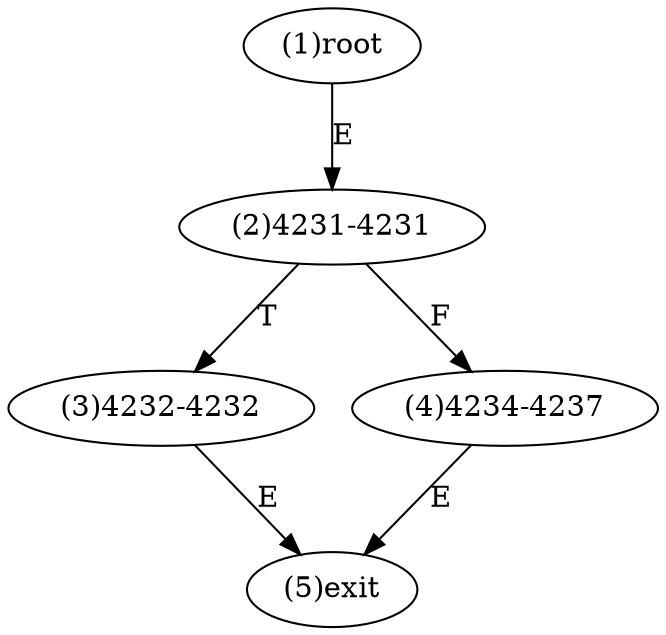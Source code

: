 digraph "" { 
1[ label="(1)root"];
2[ label="(2)4231-4231"];
3[ label="(3)4232-4232"];
4[ label="(4)4234-4237"];
5[ label="(5)exit"];
1->2[ label="E"];
2->4[ label="F"];
2->3[ label="T"];
3->5[ label="E"];
4->5[ label="E"];
}